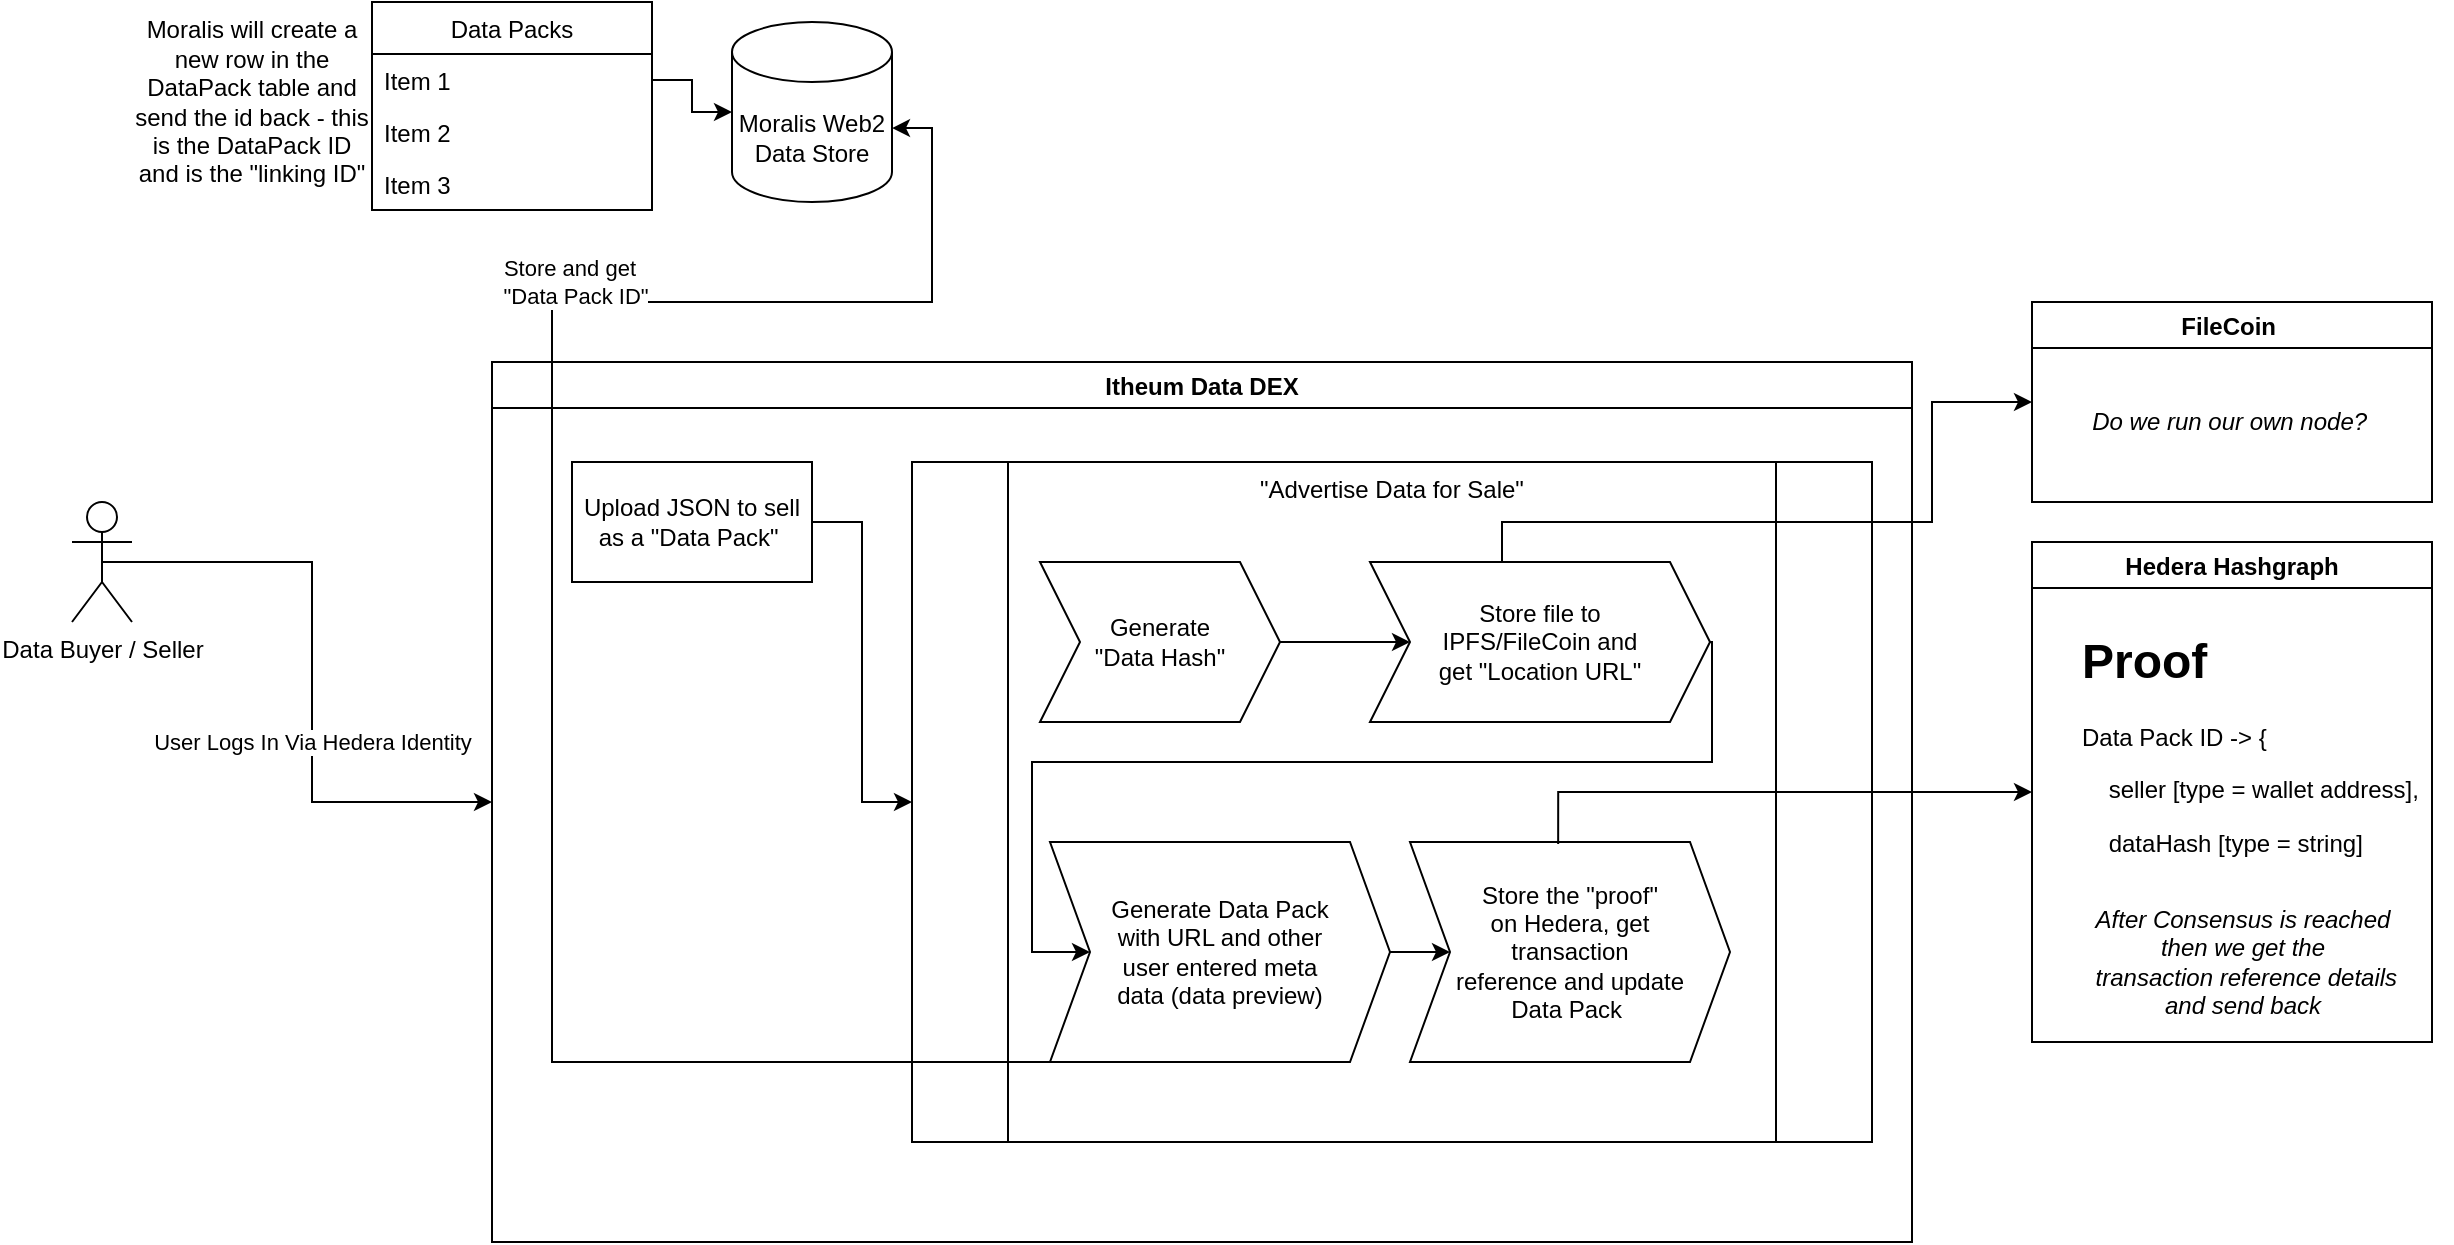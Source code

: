 <mxfile version="15.0.3" type="github">
  <diagram id="kgpKYQtTHZ0yAKxKKP6v" name="Page-1">
    <mxGraphModel dx="1426" dy="801" grid="1" gridSize="10" guides="1" tooltips="1" connect="1" arrows="1" fold="1" page="1" pageScale="1" pageWidth="850" pageHeight="1100" math="0" shadow="0">
      <root>
        <mxCell id="0" />
        <mxCell id="1" parent="0" />
        <mxCell id="uSYhQ36tXlabATn87FUD-1" value="Itheum Data DEX" style="swimlane;" vertex="1" parent="1">
          <mxGeometry x="310" y="210" width="710" height="440" as="geometry" />
        </mxCell>
        <mxCell id="uSYhQ36tXlabATn87FUD-12" style="edgeStyle=orthogonalEdgeStyle;rounded=0;orthogonalLoop=1;jettySize=auto;html=1;exitX=1;exitY=0.5;exitDx=0;exitDy=0;entryX=0;entryY=0.5;entryDx=0;entryDy=0;" edge="1" parent="uSYhQ36tXlabATn87FUD-1" source="uSYhQ36tXlabATn87FUD-5" target="uSYhQ36tXlabATn87FUD-8">
          <mxGeometry relative="1" as="geometry" />
        </mxCell>
        <mxCell id="uSYhQ36tXlabATn87FUD-5" value="Upload JSON to sell as a &quot;Data Pack&quot;&amp;nbsp;" style="rounded=0;whiteSpace=wrap;html=1;" vertex="1" parent="uSYhQ36tXlabATn87FUD-1">
          <mxGeometry x="40" y="50" width="120" height="60" as="geometry" />
        </mxCell>
        <mxCell id="uSYhQ36tXlabATn87FUD-8" value="&quot;Advertise Data for Sale&quot;" style="shape=process;whiteSpace=wrap;html=1;backgroundOutline=1;verticalAlign=top;" vertex="1" parent="uSYhQ36tXlabATn87FUD-1">
          <mxGeometry x="210" y="50" width="480" height="340" as="geometry" />
        </mxCell>
        <mxCell id="uSYhQ36tXlabATn87FUD-25" style="edgeStyle=orthogonalEdgeStyle;rounded=0;orthogonalLoop=1;jettySize=auto;html=1;entryX=0;entryY=0.5;entryDx=0;entryDy=0;exitX=1;exitY=0.5;exitDx=0;exitDy=0;" edge="1" parent="uSYhQ36tXlabATn87FUD-1" source="uSYhQ36tXlabATn87FUD-19" target="uSYhQ36tXlabATn87FUD-20">
          <mxGeometry relative="1" as="geometry" />
        </mxCell>
        <mxCell id="uSYhQ36tXlabATn87FUD-19" value="Generate &lt;br&gt;&quot;Data Hash&quot;" style="shape=step;perimeter=stepPerimeter;whiteSpace=wrap;html=1;fixedSize=1;" vertex="1" parent="uSYhQ36tXlabATn87FUD-1">
          <mxGeometry x="274" y="100" width="120" height="80" as="geometry" />
        </mxCell>
        <mxCell id="uSYhQ36tXlabATn87FUD-44" style="edgeStyle=orthogonalEdgeStyle;rounded=0;orthogonalLoop=1;jettySize=auto;html=1;startArrow=none;startFill=0;exitX=1;exitY=0.5;exitDx=0;exitDy=0;entryX=0;entryY=0.5;entryDx=0;entryDy=0;" edge="1" parent="uSYhQ36tXlabATn87FUD-1" source="uSYhQ36tXlabATn87FUD-20" target="uSYhQ36tXlabATn87FUD-22">
          <mxGeometry relative="1" as="geometry">
            <Array as="points">
              <mxPoint x="610" y="140" />
              <mxPoint x="610" y="200" />
              <mxPoint x="270" y="200" />
              <mxPoint x="270" y="295" />
            </Array>
          </mxGeometry>
        </mxCell>
        <mxCell id="uSYhQ36tXlabATn87FUD-20" value="&lt;font style=&quot;font-size: 12px&quot;&gt;Store file to &lt;br&gt;IPFS/FileCoin and &lt;br&gt;get &quot;Location URL&quot;&lt;/font&gt;" style="shape=step;perimeter=stepPerimeter;whiteSpace=wrap;html=1;fixedSize=1;" vertex="1" parent="uSYhQ36tXlabATn87FUD-1">
          <mxGeometry x="439" y="100" width="170" height="80" as="geometry" />
        </mxCell>
        <mxCell id="uSYhQ36tXlabATn87FUD-45" style="edgeStyle=orthogonalEdgeStyle;rounded=0;orthogonalLoop=1;jettySize=auto;html=1;exitX=1;exitY=0.5;exitDx=0;exitDy=0;entryX=0;entryY=0.5;entryDx=0;entryDy=0;startArrow=none;startFill=0;" edge="1" parent="uSYhQ36tXlabATn87FUD-1" source="uSYhQ36tXlabATn87FUD-22" target="uSYhQ36tXlabATn87FUD-30">
          <mxGeometry relative="1" as="geometry" />
        </mxCell>
        <mxCell id="uSYhQ36tXlabATn87FUD-22" value="Generate Data Pack &lt;br&gt;with URL and other &lt;br&gt;user entered meta &lt;br&gt;data (data preview)" style="shape=step;perimeter=stepPerimeter;whiteSpace=wrap;html=1;fixedSize=1;" vertex="1" parent="uSYhQ36tXlabATn87FUD-1">
          <mxGeometry x="279" y="240" width="170" height="110" as="geometry" />
        </mxCell>
        <mxCell id="uSYhQ36tXlabATn87FUD-30" value="Store the &quot;proof&quot; &lt;br&gt;on Hedera, get &lt;br&gt;transaction &lt;br&gt;reference and update&lt;br&gt;Data Pack&amp;nbsp;" style="shape=step;perimeter=stepPerimeter;whiteSpace=wrap;html=1;fixedSize=1;" vertex="1" parent="uSYhQ36tXlabATn87FUD-1">
          <mxGeometry x="459" y="240" width="160" height="110" as="geometry" />
        </mxCell>
        <mxCell id="uSYhQ36tXlabATn87FUD-3" style="edgeStyle=orthogonalEdgeStyle;rounded=0;orthogonalLoop=1;jettySize=auto;html=1;exitX=0.5;exitY=0.5;exitDx=0;exitDy=0;exitPerimeter=0;entryX=0;entryY=0.5;entryDx=0;entryDy=0;" edge="1" parent="1" source="uSYhQ36tXlabATn87FUD-2" target="uSYhQ36tXlabATn87FUD-1">
          <mxGeometry relative="1" as="geometry" />
        </mxCell>
        <mxCell id="uSYhQ36tXlabATn87FUD-4" value="User Logs In Via Hedera Identity" style="edgeLabel;html=1;align=center;verticalAlign=middle;resizable=0;points=[];" vertex="1" connectable="0" parent="uSYhQ36tXlabATn87FUD-3">
          <mxGeometry x="0.238" relative="1" as="geometry">
            <mxPoint as="offset" />
          </mxGeometry>
        </mxCell>
        <mxCell id="uSYhQ36tXlabATn87FUD-2" value="Data Buyer / Seller" style="shape=umlActor;verticalLabelPosition=bottom;verticalAlign=top;html=1;outlineConnect=0;" vertex="1" parent="1">
          <mxGeometry x="100" y="280" width="30" height="60" as="geometry" />
        </mxCell>
        <mxCell id="uSYhQ36tXlabATn87FUD-6" value="Moralis Web2 Data Store" style="shape=cylinder3;whiteSpace=wrap;html=1;boundedLbl=1;backgroundOutline=1;size=15;" vertex="1" parent="1">
          <mxGeometry x="430" y="40" width="80" height="90" as="geometry" />
        </mxCell>
        <mxCell id="uSYhQ36tXlabATn87FUD-9" style="edgeStyle=orthogonalEdgeStyle;rounded=0;orthogonalLoop=1;jettySize=auto;html=1;entryX=1;entryY=0.589;entryDx=0;entryDy=0;entryPerimeter=0;exitX=0.5;exitY=1;exitDx=0;exitDy=0;" edge="1" parent="1" source="uSYhQ36tXlabATn87FUD-22" target="uSYhQ36tXlabATn87FUD-6">
          <mxGeometry relative="1" as="geometry">
            <Array as="points">
              <mxPoint x="655" y="560" />
              <mxPoint x="340" y="560" />
              <mxPoint x="340" y="180" />
              <mxPoint x="530" y="180" />
              <mxPoint x="530" y="93" />
            </Array>
          </mxGeometry>
        </mxCell>
        <mxCell id="uSYhQ36tXlabATn87FUD-10" value="Store and get&amp;nbsp;&lt;br&gt;&amp;nbsp;&quot;Data Pack ID&quot;" style="edgeLabel;html=1;align=center;verticalAlign=middle;resizable=0;points=[];" vertex="1" connectable="0" parent="uSYhQ36tXlabATn87FUD-9">
          <mxGeometry x="0.004" y="3" relative="1" as="geometry">
            <mxPoint x="13" y="-217" as="offset" />
          </mxGeometry>
        </mxCell>
        <mxCell id="uSYhQ36tXlabATn87FUD-13" value="Moralis will create a new row in the DataPack table and send the id back - this is the DataPack ID and is the &quot;linking ID&quot;" style="text;html=1;strokeColor=none;fillColor=none;align=center;verticalAlign=middle;whiteSpace=wrap;rounded=0;" vertex="1" parent="1">
          <mxGeometry x="130" y="70" width="120" height="20" as="geometry" />
        </mxCell>
        <mxCell id="uSYhQ36tXlabATn87FUD-14" value="Data Packs" style="swimlane;fontStyle=0;childLayout=stackLayout;horizontal=1;startSize=26;horizontalStack=0;resizeParent=1;resizeParentMax=0;resizeLast=0;collapsible=1;marginBottom=0;" vertex="1" parent="1">
          <mxGeometry x="250" y="30" width="140" height="104" as="geometry" />
        </mxCell>
        <mxCell id="uSYhQ36tXlabATn87FUD-15" value="Item 1" style="text;strokeColor=none;fillColor=none;align=left;verticalAlign=top;spacingLeft=4;spacingRight=4;overflow=hidden;rotatable=0;points=[[0,0.5],[1,0.5]];portConstraint=eastwest;" vertex="1" parent="uSYhQ36tXlabATn87FUD-14">
          <mxGeometry y="26" width="140" height="26" as="geometry" />
        </mxCell>
        <mxCell id="uSYhQ36tXlabATn87FUD-16" value="Item 2" style="text;strokeColor=none;fillColor=none;align=left;verticalAlign=top;spacingLeft=4;spacingRight=4;overflow=hidden;rotatable=0;points=[[0,0.5],[1,0.5]];portConstraint=eastwest;" vertex="1" parent="uSYhQ36tXlabATn87FUD-14">
          <mxGeometry y="52" width="140" height="26" as="geometry" />
        </mxCell>
        <mxCell id="uSYhQ36tXlabATn87FUD-17" value="Item 3" style="text;strokeColor=none;fillColor=none;align=left;verticalAlign=top;spacingLeft=4;spacingRight=4;overflow=hidden;rotatable=0;points=[[0,0.5],[1,0.5]];portConstraint=eastwest;" vertex="1" parent="uSYhQ36tXlabATn87FUD-14">
          <mxGeometry y="78" width="140" height="26" as="geometry" />
        </mxCell>
        <mxCell id="uSYhQ36tXlabATn87FUD-18" style="edgeStyle=orthogonalEdgeStyle;rounded=0;orthogonalLoop=1;jettySize=auto;html=1;" edge="1" parent="1" source="uSYhQ36tXlabATn87FUD-15" target="uSYhQ36tXlabATn87FUD-6">
          <mxGeometry relative="1" as="geometry" />
        </mxCell>
        <mxCell id="uSYhQ36tXlabATn87FUD-26" value="FileCoin " style="swimlane;" vertex="1" parent="1">
          <mxGeometry x="1080" y="180" width="200" height="100" as="geometry" />
        </mxCell>
        <mxCell id="uSYhQ36tXlabATn87FUD-39" value="Do we run our own node?&amp;nbsp;" style="text;html=1;align=center;verticalAlign=middle;resizable=0;points=[];autosize=1;strokeColor=none;fontStyle=2" vertex="1" parent="uSYhQ36tXlabATn87FUD-26">
          <mxGeometry x="20" y="50" width="160" height="20" as="geometry" />
        </mxCell>
        <mxCell id="uSYhQ36tXlabATn87FUD-27" value="Hedera Hashgraph" style="swimlane;" vertex="1" parent="1">
          <mxGeometry x="1080" y="300" width="200" height="250" as="geometry" />
        </mxCell>
        <mxCell id="uSYhQ36tXlabATn87FUD-33" value="&lt;h1&gt;Proof&lt;/h1&gt;&lt;p&gt;Data Pack ID -&amp;gt; {&lt;/p&gt;&lt;p&gt;&amp;nbsp; &amp;nbsp; seller [type = wallet address],&lt;/p&gt;&lt;p&gt;&amp;nbsp; &amp;nbsp; dataHash [type = string]&lt;/p&gt;&lt;p&gt;}&lt;/p&gt;" style="text;html=1;strokeColor=none;fillColor=none;spacing=5;spacingTop=-20;whiteSpace=wrap;overflow=hidden;rounded=0;" vertex="1" parent="uSYhQ36tXlabATn87FUD-27">
          <mxGeometry x="20" y="40" width="190" height="120" as="geometry" />
        </mxCell>
        <mxCell id="uSYhQ36tXlabATn87FUD-35" value="After Consensus is reached &lt;br&gt;then we get the&lt;br&gt;&amp;nbsp;transaction reference details &lt;br&gt;and send back" style="text;html=1;align=center;verticalAlign=middle;resizable=0;points=[];autosize=1;strokeColor=none;fontStyle=2" vertex="1" parent="uSYhQ36tXlabATn87FUD-27">
          <mxGeometry x="20" y="180" width="170" height="60" as="geometry" />
        </mxCell>
        <mxCell id="uSYhQ36tXlabATn87FUD-28" style="edgeStyle=orthogonalEdgeStyle;rounded=0;orthogonalLoop=1;jettySize=auto;html=1;entryX=0;entryY=0.5;entryDx=0;entryDy=0;startArrow=none;startFill=0;exitX=0.5;exitY=0;exitDx=0;exitDy=0;" edge="1" parent="1" source="uSYhQ36tXlabATn87FUD-20" target="uSYhQ36tXlabATn87FUD-26">
          <mxGeometry relative="1" as="geometry">
            <Array as="points">
              <mxPoint x="815" y="290" />
              <mxPoint x="1030" y="290" />
              <mxPoint x="1030" y="230" />
            </Array>
          </mxGeometry>
        </mxCell>
        <mxCell id="uSYhQ36tXlabATn87FUD-34" style="edgeStyle=orthogonalEdgeStyle;rounded=0;orthogonalLoop=1;jettySize=auto;html=1;entryX=0;entryY=0.5;entryDx=0;entryDy=0;startArrow=none;startFill=0;exitX=0.463;exitY=0.009;exitDx=0;exitDy=0;exitPerimeter=0;" edge="1" parent="1" source="uSYhQ36tXlabATn87FUD-30" target="uSYhQ36tXlabATn87FUD-27">
          <mxGeometry relative="1" as="geometry">
            <Array as="points">
              <mxPoint x="843" y="425" />
            </Array>
          </mxGeometry>
        </mxCell>
      </root>
    </mxGraphModel>
  </diagram>
</mxfile>
